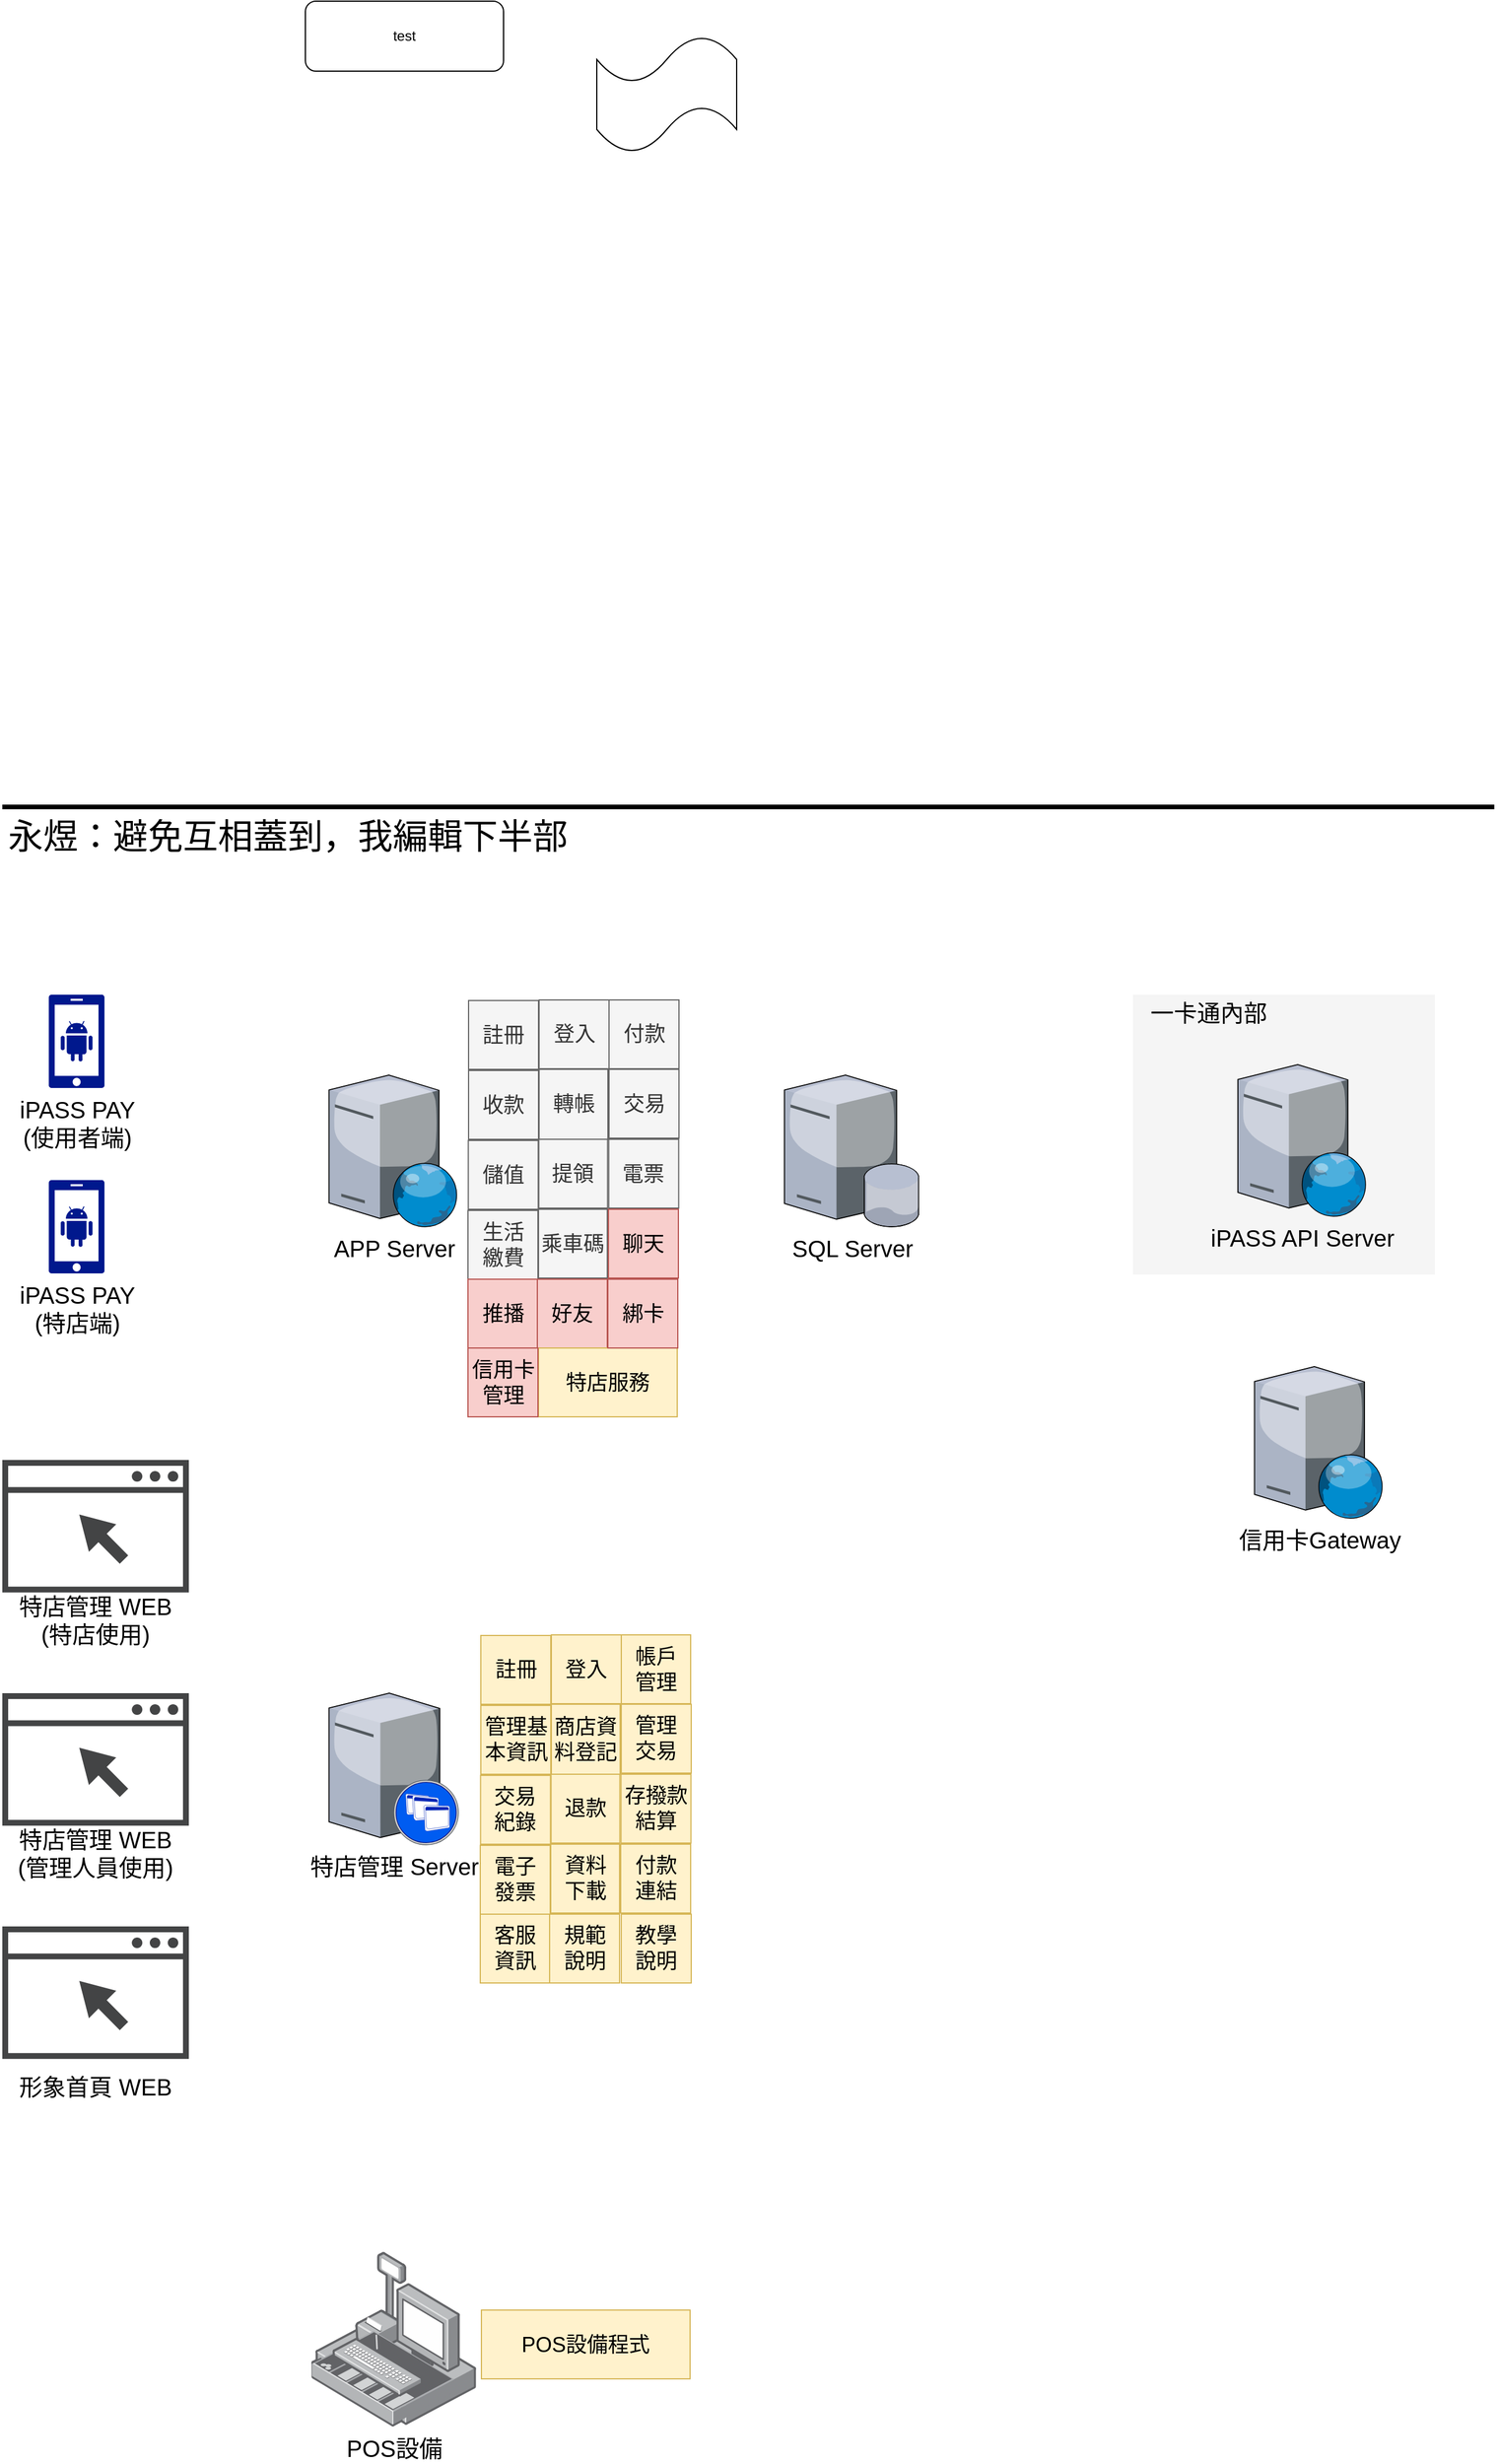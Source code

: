 <mxfile version="14.9.2" type="github">
  <diagram id="SJGPeemRXHp4dxk_nkfU" name="第1頁">
    <mxGraphModel dx="2076" dy="1094" grid="1" gridSize="10" guides="1" tooltips="1" connect="1" arrows="1" fold="1" page="1" pageScale="1" pageWidth="827" pageHeight="1169" math="0" shadow="0">
      <root>
        <mxCell id="0" />
        <mxCell id="1" parent="0" />
        <mxCell id="Cek0dwOkdXj4hJYfMfxW-87" value="" style="group" vertex="1" connectable="0" parent="1">
          <mxGeometry x="1010" y="1002" width="259" height="240" as="geometry" />
        </mxCell>
        <mxCell id="Cek0dwOkdXj4hJYfMfxW-9" value="" style="rounded=0;whiteSpace=wrap;html=1;fontSize=20;fillColor=#f5f5f5;fontColor=#333333;strokeColor=none;" vertex="1" parent="Cek0dwOkdXj4hJYfMfxW-87">
          <mxGeometry width="259" height="240" as="geometry" />
        </mxCell>
        <mxCell id="Cek0dwOkdXj4hJYfMfxW-10" value="一卡通內部" style="text;html=1;strokeColor=none;fillColor=none;align=center;verticalAlign=middle;whiteSpace=wrap;rounded=0;fontSize=20;" vertex="1" parent="Cek0dwOkdXj4hJYfMfxW-87">
          <mxGeometry x="10" y="5" width="110" height="20" as="geometry" />
        </mxCell>
        <mxCell id="0VfdkxeY-cA_35_4lhL5-1" value="test" style="rounded=1;whiteSpace=wrap;html=1;" parent="1" vertex="1">
          <mxGeometry x="300" y="150" width="170" height="60" as="geometry" />
        </mxCell>
        <mxCell id="0VfdkxeY-cA_35_4lhL5-2" value="" style="shape=tape;whiteSpace=wrap;html=1;" vertex="1" parent="1">
          <mxGeometry x="550" y="180" width="120" height="100" as="geometry" />
        </mxCell>
        <mxCell id="Cek0dwOkdXj4hJYfMfxW-3" value="" style="endArrow=none;html=1;strokeWidth=4;" edge="1" parent="1">
          <mxGeometry width="50" height="50" relative="1" as="geometry">
            <mxPoint x="40" y="841" as="sourcePoint" />
            <mxPoint x="1320" y="841" as="targetPoint" />
          </mxGeometry>
        </mxCell>
        <mxCell id="Cek0dwOkdXj4hJYfMfxW-4" value="永煜：避免互相蓋到，我編輯下半部" style="text;html=1;strokeColor=none;fillColor=none;align=center;verticalAlign=middle;whiteSpace=wrap;rounded=0;fontSize=30;" vertex="1" parent="1">
          <mxGeometry x="40" y="851" width="490" height="30" as="geometry" />
        </mxCell>
        <mxCell id="Cek0dwOkdXj4hJYfMfxW-5" value="iPASS PAY&lt;br style=&quot;font-size: 20px;&quot;&gt;(使用者端)" style="aspect=fixed;pointerEvents=1;shadow=0;dashed=0;html=1;strokeColor=none;labelPosition=center;verticalLabelPosition=bottom;verticalAlign=top;align=center;fillColor=#00188D;shape=mxgraph.mscae.enterprise.android_phone;fontSize=20;" vertex="1" parent="1">
          <mxGeometry x="79.75" y="1002" width="48" height="80" as="geometry" />
        </mxCell>
        <mxCell id="Cek0dwOkdXj4hJYfMfxW-7" value="APP Server" style="verticalLabelPosition=bottom;aspect=fixed;html=1;verticalAlign=top;strokeColor=none;align=center;outlineConnect=0;shape=mxgraph.citrix.web_server;fontSize=20;" vertex="1" parent="1">
          <mxGeometry x="320.26" y="1071" width="110.5" height="130" as="geometry" />
        </mxCell>
        <mxCell id="Cek0dwOkdXj4hJYfMfxW-11" value="特店管理 Server" style="verticalLabelPosition=bottom;aspect=fixed;html=1;verticalAlign=top;strokeColor=none;align=center;outlineConnect=0;shape=mxgraph.citrix.xenapp_server;fontSize=20;" vertex="1" parent="1">
          <mxGeometry x="320.26" y="1601" width="111.01" height="130" as="geometry" />
        </mxCell>
        <mxCell id="Cek0dwOkdXj4hJYfMfxW-13" value="iPASS API Server" style="verticalLabelPosition=bottom;aspect=fixed;html=1;verticalAlign=top;strokeColor=none;align=center;outlineConnect=0;shape=mxgraph.citrix.web_server;fontSize=20;" vertex="1" parent="1">
          <mxGeometry x="1100" y="1062" width="110.5" height="130" as="geometry" />
        </mxCell>
        <mxCell id="Cek0dwOkdXj4hJYfMfxW-14" value="iPASS PAY&lt;br style=&quot;font-size: 20px&quot;&gt;(特店端)" style="aspect=fixed;pointerEvents=1;shadow=0;dashed=0;html=1;strokeColor=none;labelPosition=center;verticalLabelPosition=bottom;verticalAlign=top;align=center;fillColor=#00188D;shape=mxgraph.mscae.enterprise.android_phone;fontSize=20;" vertex="1" parent="1">
          <mxGeometry x="79.75" y="1161" width="48" height="80" as="geometry" />
        </mxCell>
        <mxCell id="Cek0dwOkdXj4hJYfMfxW-25" value="" style="group" vertex="1" connectable="0" parent="1">
          <mxGeometry x="40" y="1401" width="160" height="113.6" as="geometry" />
        </mxCell>
        <mxCell id="Cek0dwOkdXj4hJYfMfxW-23" value="" style="pointerEvents=1;shadow=0;dashed=0;html=1;strokeColor=none;fillColor=#434445;aspect=fixed;labelPosition=center;verticalLabelPosition=bottom;verticalAlign=top;align=center;outlineConnect=0;shape=mxgraph.vvd.web_browser;fontSize=20;" vertex="1" parent="Cek0dwOkdXj4hJYfMfxW-25">
          <mxGeometry width="160" height="113.6" as="geometry" />
        </mxCell>
        <mxCell id="Cek0dwOkdXj4hJYfMfxW-24" value="" style="shape=image;html=1;verticalAlign=top;verticalLabelPosition=bottom;labelBackgroundColor=#ffffff;imageAspect=0;aspect=fixed;image=https://cdn1.iconfinder.com/data/icons/logotypes/32/chrome-128.png;fontSize=20;" vertex="1" parent="Cek0dwOkdXj4hJYfMfxW-25">
          <mxGeometry x="5" y="4" width="20" height="20" as="geometry" />
        </mxCell>
        <mxCell id="Cek0dwOkdXj4hJYfMfxW-26" value="特店管理 WEB&lt;br&gt;(特店使用)" style="text;html=1;strokeColor=none;fillColor=none;align=center;verticalAlign=middle;whiteSpace=wrap;rounded=0;fontSize=20;" vertex="1" parent="1">
          <mxGeometry x="45" y="1514.6" width="150" height="46.4" as="geometry" />
        </mxCell>
        <mxCell id="Cek0dwOkdXj4hJYfMfxW-28" value="" style="group" vertex="1" connectable="0" parent="1">
          <mxGeometry x="40" y="1601" width="160" height="113.6" as="geometry" />
        </mxCell>
        <mxCell id="Cek0dwOkdXj4hJYfMfxW-29" value="" style="pointerEvents=1;shadow=0;dashed=0;html=1;strokeColor=none;fillColor=#434445;aspect=fixed;labelPosition=center;verticalLabelPosition=bottom;verticalAlign=top;align=center;outlineConnect=0;shape=mxgraph.vvd.web_browser;fontSize=20;" vertex="1" parent="Cek0dwOkdXj4hJYfMfxW-28">
          <mxGeometry width="160" height="113.6" as="geometry" />
        </mxCell>
        <mxCell id="Cek0dwOkdXj4hJYfMfxW-30" value="" style="shape=image;html=1;verticalAlign=top;verticalLabelPosition=bottom;labelBackgroundColor=#ffffff;imageAspect=0;aspect=fixed;image=https://cdn1.iconfinder.com/data/icons/logotypes/32/chrome-128.png;fontSize=20;" vertex="1" parent="Cek0dwOkdXj4hJYfMfxW-28">
          <mxGeometry x="5" y="4" width="20" height="20" as="geometry" />
        </mxCell>
        <mxCell id="Cek0dwOkdXj4hJYfMfxW-31" value="特店管理 WEB&lt;br&gt;(管理人員使用)" style="text;html=1;strokeColor=none;fillColor=none;align=center;verticalAlign=middle;whiteSpace=wrap;rounded=0;fontSize=20;" vertex="1" parent="1">
          <mxGeometry x="45" y="1714.6" width="150" height="46.4" as="geometry" />
        </mxCell>
        <mxCell id="Cek0dwOkdXj4hJYfMfxW-32" value="" style="group" vertex="1" connectable="0" parent="1">
          <mxGeometry x="40" y="1801" width="160" height="113.6" as="geometry" />
        </mxCell>
        <mxCell id="Cek0dwOkdXj4hJYfMfxW-33" value="" style="pointerEvents=1;shadow=0;dashed=0;html=1;strokeColor=none;fillColor=#434445;aspect=fixed;labelPosition=center;verticalLabelPosition=bottom;verticalAlign=top;align=center;outlineConnect=0;shape=mxgraph.vvd.web_browser;fontSize=20;" vertex="1" parent="Cek0dwOkdXj4hJYfMfxW-32">
          <mxGeometry width="160" height="113.6" as="geometry" />
        </mxCell>
        <mxCell id="Cek0dwOkdXj4hJYfMfxW-34" value="" style="shape=image;html=1;verticalAlign=top;verticalLabelPosition=bottom;labelBackgroundColor=#ffffff;imageAspect=0;aspect=fixed;image=https://cdn1.iconfinder.com/data/icons/logotypes/32/chrome-128.png;fontSize=20;" vertex="1" parent="Cek0dwOkdXj4hJYfMfxW-32">
          <mxGeometry x="5" y="4" width="20" height="20" as="geometry" />
        </mxCell>
        <mxCell id="Cek0dwOkdXj4hJYfMfxW-35" value="形象首頁 WEB" style="text;html=1;strokeColor=none;fillColor=none;align=center;verticalAlign=middle;whiteSpace=wrap;rounded=0;fontSize=20;" vertex="1" parent="1">
          <mxGeometry x="45" y="1914.6" width="150" height="46.4" as="geometry" />
        </mxCell>
        <mxCell id="Cek0dwOkdXj4hJYfMfxW-36" value="註冊" style="rounded=0;whiteSpace=wrap;html=1;fontSize=18;fillColor=#f5f5f5;strokeColor=#666666;fontColor=#333333;" vertex="1" parent="1">
          <mxGeometry x="440" y="1007" width="60" height="59" as="geometry" />
        </mxCell>
        <mxCell id="Cek0dwOkdXj4hJYfMfxW-37" value="收款" style="rounded=0;whiteSpace=wrap;html=1;fontSize=18;fillColor=#f5f5f5;strokeColor=#666666;fontColor=#333333;" vertex="1" parent="1">
          <mxGeometry x="440" y="1067" width="60" height="59" as="geometry" />
        </mxCell>
        <mxCell id="Cek0dwOkdXj4hJYfMfxW-38" value="轉帳" style="rounded=0;whiteSpace=wrap;html=1;fontSize=18;fillColor=#f5f5f5;strokeColor=#666666;fontColor=#333333;direction=south;" vertex="1" parent="1">
          <mxGeometry x="500.5" y="1066" width="59" height="60" as="geometry" />
        </mxCell>
        <mxCell id="Cek0dwOkdXj4hJYfMfxW-39" value="付款" style="rounded=0;whiteSpace=wrap;html=1;fontSize=18;fillColor=#f5f5f5;strokeColor=#666666;fontColor=#333333;" vertex="1" parent="1">
          <mxGeometry x="560.5" y="1006.5" width="60" height="59" as="geometry" />
        </mxCell>
        <mxCell id="Cek0dwOkdXj4hJYfMfxW-40" value="登入" style="rounded=0;whiteSpace=wrap;html=1;fontSize=18;fillColor=#f5f5f5;strokeColor=#666666;fontColor=#333333;" vertex="1" parent="1">
          <mxGeometry x="500.5" y="1006.5" width="60" height="59" as="geometry" />
        </mxCell>
        <mxCell id="Cek0dwOkdXj4hJYfMfxW-41" value="交易" style="rounded=0;whiteSpace=wrap;html=1;fontSize=18;fillColor=#f5f5f5;strokeColor=#666666;fontColor=#333333;" vertex="1" parent="1">
          <mxGeometry x="560.5" y="1066" width="60" height="59" as="geometry" />
        </mxCell>
        <mxCell id="Cek0dwOkdXj4hJYfMfxW-42" value="儲值" style="rounded=0;whiteSpace=wrap;html=1;fontSize=18;fillColor=#f5f5f5;strokeColor=#666666;fontColor=#333333;" vertex="1" parent="1">
          <mxGeometry x="439.75" y="1127" width="60" height="59" as="geometry" />
        </mxCell>
        <mxCell id="Cek0dwOkdXj4hJYfMfxW-43" value="提領" style="rounded=0;whiteSpace=wrap;html=1;fontSize=18;fillColor=#f5f5f5;strokeColor=#666666;fontColor=#333333;direction=south;" vertex="1" parent="1">
          <mxGeometry x="500.25" y="1126" width="59" height="59" as="geometry" />
        </mxCell>
        <mxCell id="Cek0dwOkdXj4hJYfMfxW-44" value="電票" style="rounded=0;whiteSpace=wrap;html=1;fontSize=18;fillColor=#f5f5f5;strokeColor=#666666;fontColor=#333333;" vertex="1" parent="1">
          <mxGeometry x="560.25" y="1126" width="60" height="59" as="geometry" />
        </mxCell>
        <mxCell id="Cek0dwOkdXj4hJYfMfxW-45" value="生活&lt;br&gt;繳費" style="rounded=0;whiteSpace=wrap;html=1;fontSize=18;fillColor=#f5f5f5;strokeColor=#666666;fontColor=#333333;" vertex="1" parent="1">
          <mxGeometry x="439.5" y="1187" width="60" height="59" as="geometry" />
        </mxCell>
        <mxCell id="Cek0dwOkdXj4hJYfMfxW-46" value="乘車碼" style="rounded=0;whiteSpace=wrap;html=1;fontSize=18;fillColor=#f5f5f5;strokeColor=#666666;fontColor=#333333;direction=south;" vertex="1" parent="1">
          <mxGeometry x="500" y="1186" width="59" height="59" as="geometry" />
        </mxCell>
        <mxCell id="Cek0dwOkdXj4hJYfMfxW-47" value="聊天" style="rounded=0;whiteSpace=wrap;html=1;fontSize=18;fillColor=#f8cecc;strokeColor=#b85450;" vertex="1" parent="1">
          <mxGeometry x="560" y="1186" width="60" height="59" as="geometry" />
        </mxCell>
        <mxCell id="Cek0dwOkdXj4hJYfMfxW-48" value="推播" style="rounded=0;whiteSpace=wrap;html=1;fontSize=18;fillColor=#f8cecc;strokeColor=#b85450;" vertex="1" parent="1">
          <mxGeometry x="439.5" y="1246" width="60" height="59" as="geometry" />
        </mxCell>
        <mxCell id="Cek0dwOkdXj4hJYfMfxW-49" value="好友" style="rounded=0;whiteSpace=wrap;html=1;fontSize=18;fillColor=#f8cecc;strokeColor=#b85450;" vertex="1" parent="1">
          <mxGeometry x="499" y="1246" width="60" height="59" as="geometry" />
        </mxCell>
        <mxCell id="Cek0dwOkdXj4hJYfMfxW-50" value="特店服務" style="rounded=0;whiteSpace=wrap;html=1;fontSize=18;fillColor=#fff2cc;strokeColor=#d6b656;" vertex="1" parent="1">
          <mxGeometry x="500" y="1305" width="119" height="59" as="geometry" />
        </mxCell>
        <mxCell id="Cek0dwOkdXj4hJYfMfxW-66" value="註冊" style="rounded=0;whiteSpace=wrap;html=1;fontSize=18;fillColor=#fff2cc;strokeColor=#d6b656;" vertex="1" parent="1">
          <mxGeometry x="450.51" y="1551.5" width="60" height="59" as="geometry" />
        </mxCell>
        <mxCell id="Cek0dwOkdXj4hJYfMfxW-67" value="管理基本資訊" style="rounded=0;whiteSpace=wrap;html=1;fontSize=18;fillColor=#fff2cc;strokeColor=#d6b656;" vertex="1" parent="1">
          <mxGeometry x="450.51" y="1611.5" width="60" height="59" as="geometry" />
        </mxCell>
        <mxCell id="Cek0dwOkdXj4hJYfMfxW-68" value="商店資料登記" style="rounded=0;whiteSpace=wrap;html=1;fontSize=18;fillColor=#fff2cc;strokeColor=#d6b656;direction=south;" vertex="1" parent="1">
          <mxGeometry x="511.01" y="1610.5" width="59" height="60" as="geometry" />
        </mxCell>
        <mxCell id="Cek0dwOkdXj4hJYfMfxW-69" value="帳戶&lt;br&gt;管理" style="rounded=0;whiteSpace=wrap;html=1;fontSize=18;fillColor=#fff2cc;strokeColor=#d6b656;" vertex="1" parent="1">
          <mxGeometry x="571.01" y="1551" width="59.5" height="59" as="geometry" />
        </mxCell>
        <mxCell id="Cek0dwOkdXj4hJYfMfxW-70" value="登入" style="rounded=0;whiteSpace=wrap;html=1;fontSize=18;fillColor=#fff2cc;strokeColor=#d6b656;" vertex="1" parent="1">
          <mxGeometry x="511.01" y="1551" width="60" height="59" as="geometry" />
        </mxCell>
        <mxCell id="Cek0dwOkdXj4hJYfMfxW-71" value="管理&lt;br&gt;交易" style="rounded=0;whiteSpace=wrap;html=1;fontSize=18;fillColor=#fff2cc;strokeColor=#d6b656;" vertex="1" parent="1">
          <mxGeometry x="571.01" y="1610.5" width="60" height="59" as="geometry" />
        </mxCell>
        <mxCell id="Cek0dwOkdXj4hJYfMfxW-72" value="交易&lt;br&gt;紀錄" style="rounded=0;whiteSpace=wrap;html=1;fontSize=18;fillColor=#fff2cc;strokeColor=#d6b656;" vertex="1" parent="1">
          <mxGeometry x="450.26" y="1671.5" width="60" height="59" as="geometry" />
        </mxCell>
        <mxCell id="Cek0dwOkdXj4hJYfMfxW-73" value="退款" style="rounded=0;whiteSpace=wrap;html=1;fontSize=18;fillColor=#fff2cc;strokeColor=#d6b656;direction=south;" vertex="1" parent="1">
          <mxGeometry x="510.76" y="1670.5" width="59" height="59" as="geometry" />
        </mxCell>
        <mxCell id="Cek0dwOkdXj4hJYfMfxW-74" value="存撥款&lt;br&gt;結算" style="rounded=0;whiteSpace=wrap;html=1;fontSize=18;fillColor=#fff2cc;strokeColor=#d6b656;" vertex="1" parent="1">
          <mxGeometry x="570.76" y="1670.5" width="60" height="59" as="geometry" />
        </mxCell>
        <mxCell id="Cek0dwOkdXj4hJYfMfxW-75" value="電子&lt;br&gt;發票" style="rounded=0;whiteSpace=wrap;html=1;fontSize=18;fillColor=#fff2cc;strokeColor=#d6b656;" vertex="1" parent="1">
          <mxGeometry x="450.01" y="1731.5" width="60" height="59" as="geometry" />
        </mxCell>
        <mxCell id="Cek0dwOkdXj4hJYfMfxW-76" value="資料&lt;br&gt;下載" style="rounded=0;whiteSpace=wrap;html=1;fontSize=18;fillColor=#fff2cc;strokeColor=#d6b656;direction=south;" vertex="1" parent="1">
          <mxGeometry x="510.51" y="1730.5" width="59" height="59" as="geometry" />
        </mxCell>
        <mxCell id="Cek0dwOkdXj4hJYfMfxW-77" value="付款&lt;br&gt;連結" style="rounded=0;whiteSpace=wrap;html=1;fontSize=18;fillColor=#fff2cc;strokeColor=#d6b656;" vertex="1" parent="1">
          <mxGeometry x="570.51" y="1730.5" width="60" height="59" as="geometry" />
        </mxCell>
        <mxCell id="Cek0dwOkdXj4hJYfMfxW-78" value="客服&lt;br&gt;資訊" style="rounded=0;whiteSpace=wrap;html=1;fontSize=18;fillColor=#fff2cc;strokeColor=#d6b656;" vertex="1" parent="1">
          <mxGeometry x="450.01" y="1790.5" width="60" height="59" as="geometry" />
        </mxCell>
        <mxCell id="Cek0dwOkdXj4hJYfMfxW-79" value="規範&lt;br&gt;說明" style="rounded=0;whiteSpace=wrap;html=1;fontSize=18;fillColor=#fff2cc;strokeColor=#d6b656;" vertex="1" parent="1">
          <mxGeometry x="509.51" y="1790.5" width="60" height="59" as="geometry" />
        </mxCell>
        <mxCell id="Cek0dwOkdXj4hJYfMfxW-80" value="教學&lt;br&gt;說明" style="rounded=0;whiteSpace=wrap;html=1;fontSize=18;fillColor=#fff2cc;strokeColor=#d6b656;" vertex="1" parent="1">
          <mxGeometry x="571.01" y="1790.5" width="60" height="59" as="geometry" />
        </mxCell>
        <mxCell id="Cek0dwOkdXj4hJYfMfxW-83" value="綁卡" style="rounded=0;whiteSpace=wrap;html=1;fontSize=18;fillColor=#f8cecc;strokeColor=#b85450;" vertex="1" parent="1">
          <mxGeometry x="559.5" y="1246" width="60" height="59" as="geometry" />
        </mxCell>
        <mxCell id="Cek0dwOkdXj4hJYfMfxW-84" value="信用卡&lt;br&gt;管理" style="rounded=0;whiteSpace=wrap;html=1;fontSize=18;fillColor=#f8cecc;strokeColor=#b85450;" vertex="1" parent="1">
          <mxGeometry x="439.5" y="1305" width="60" height="59" as="geometry" />
        </mxCell>
        <mxCell id="Cek0dwOkdXj4hJYfMfxW-88" value="SQL Server" style="verticalLabelPosition=bottom;aspect=fixed;html=1;verticalAlign=top;strokeColor=none;align=center;outlineConnect=0;shape=mxgraph.citrix.database_server;fontSize=20;" vertex="1" parent="1">
          <mxGeometry x="711" y="1071" width="115.56" height="130" as="geometry" />
        </mxCell>
        <mxCell id="Cek0dwOkdXj4hJYfMfxW-89" value="信用卡Gateway" style="verticalLabelPosition=bottom;aspect=fixed;html=1;verticalAlign=top;strokeColor=none;align=center;outlineConnect=0;shape=mxgraph.citrix.web_server;fontSize=20;" vertex="1" parent="1">
          <mxGeometry x="1114.25" y="1321" width="110.5" height="130" as="geometry" />
        </mxCell>
        <mxCell id="Cek0dwOkdXj4hJYfMfxW-90" value="POS設備" style="points=[];aspect=fixed;html=1;align=center;shadow=0;dashed=0;image;image=img/lib/allied_telesis/security/POS.svg;fontSize=20;" vertex="1" parent="1">
          <mxGeometry x="305.14" y="2080" width="141.25" height="150" as="geometry" />
        </mxCell>
        <mxCell id="Cek0dwOkdXj4hJYfMfxW-91" value="POS設備程式" style="rounded=0;whiteSpace=wrap;html=1;fontSize=18;fillColor=#fff2cc;strokeColor=#d6b656;" vertex="1" parent="1">
          <mxGeometry x="451.01" y="2130" width="178.99" height="59" as="geometry" />
        </mxCell>
      </root>
    </mxGraphModel>
  </diagram>
</mxfile>

